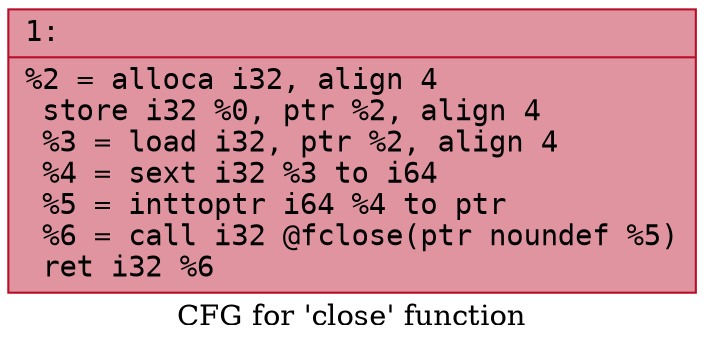 digraph "CFG for 'close' function" {
	label="CFG for 'close' function";

	Node0x6000009d3020 [shape=record,color="#b70d28ff", style=filled, fillcolor="#b70d2870" fontname="Courier",label="{1:\l|  %2 = alloca i32, align 4\l  store i32 %0, ptr %2, align 4\l  %3 = load i32, ptr %2, align 4\l  %4 = sext i32 %3 to i64\l  %5 = inttoptr i64 %4 to ptr\l  %6 = call i32 @fclose(ptr noundef %5)\l  ret i32 %6\l}"];
}
